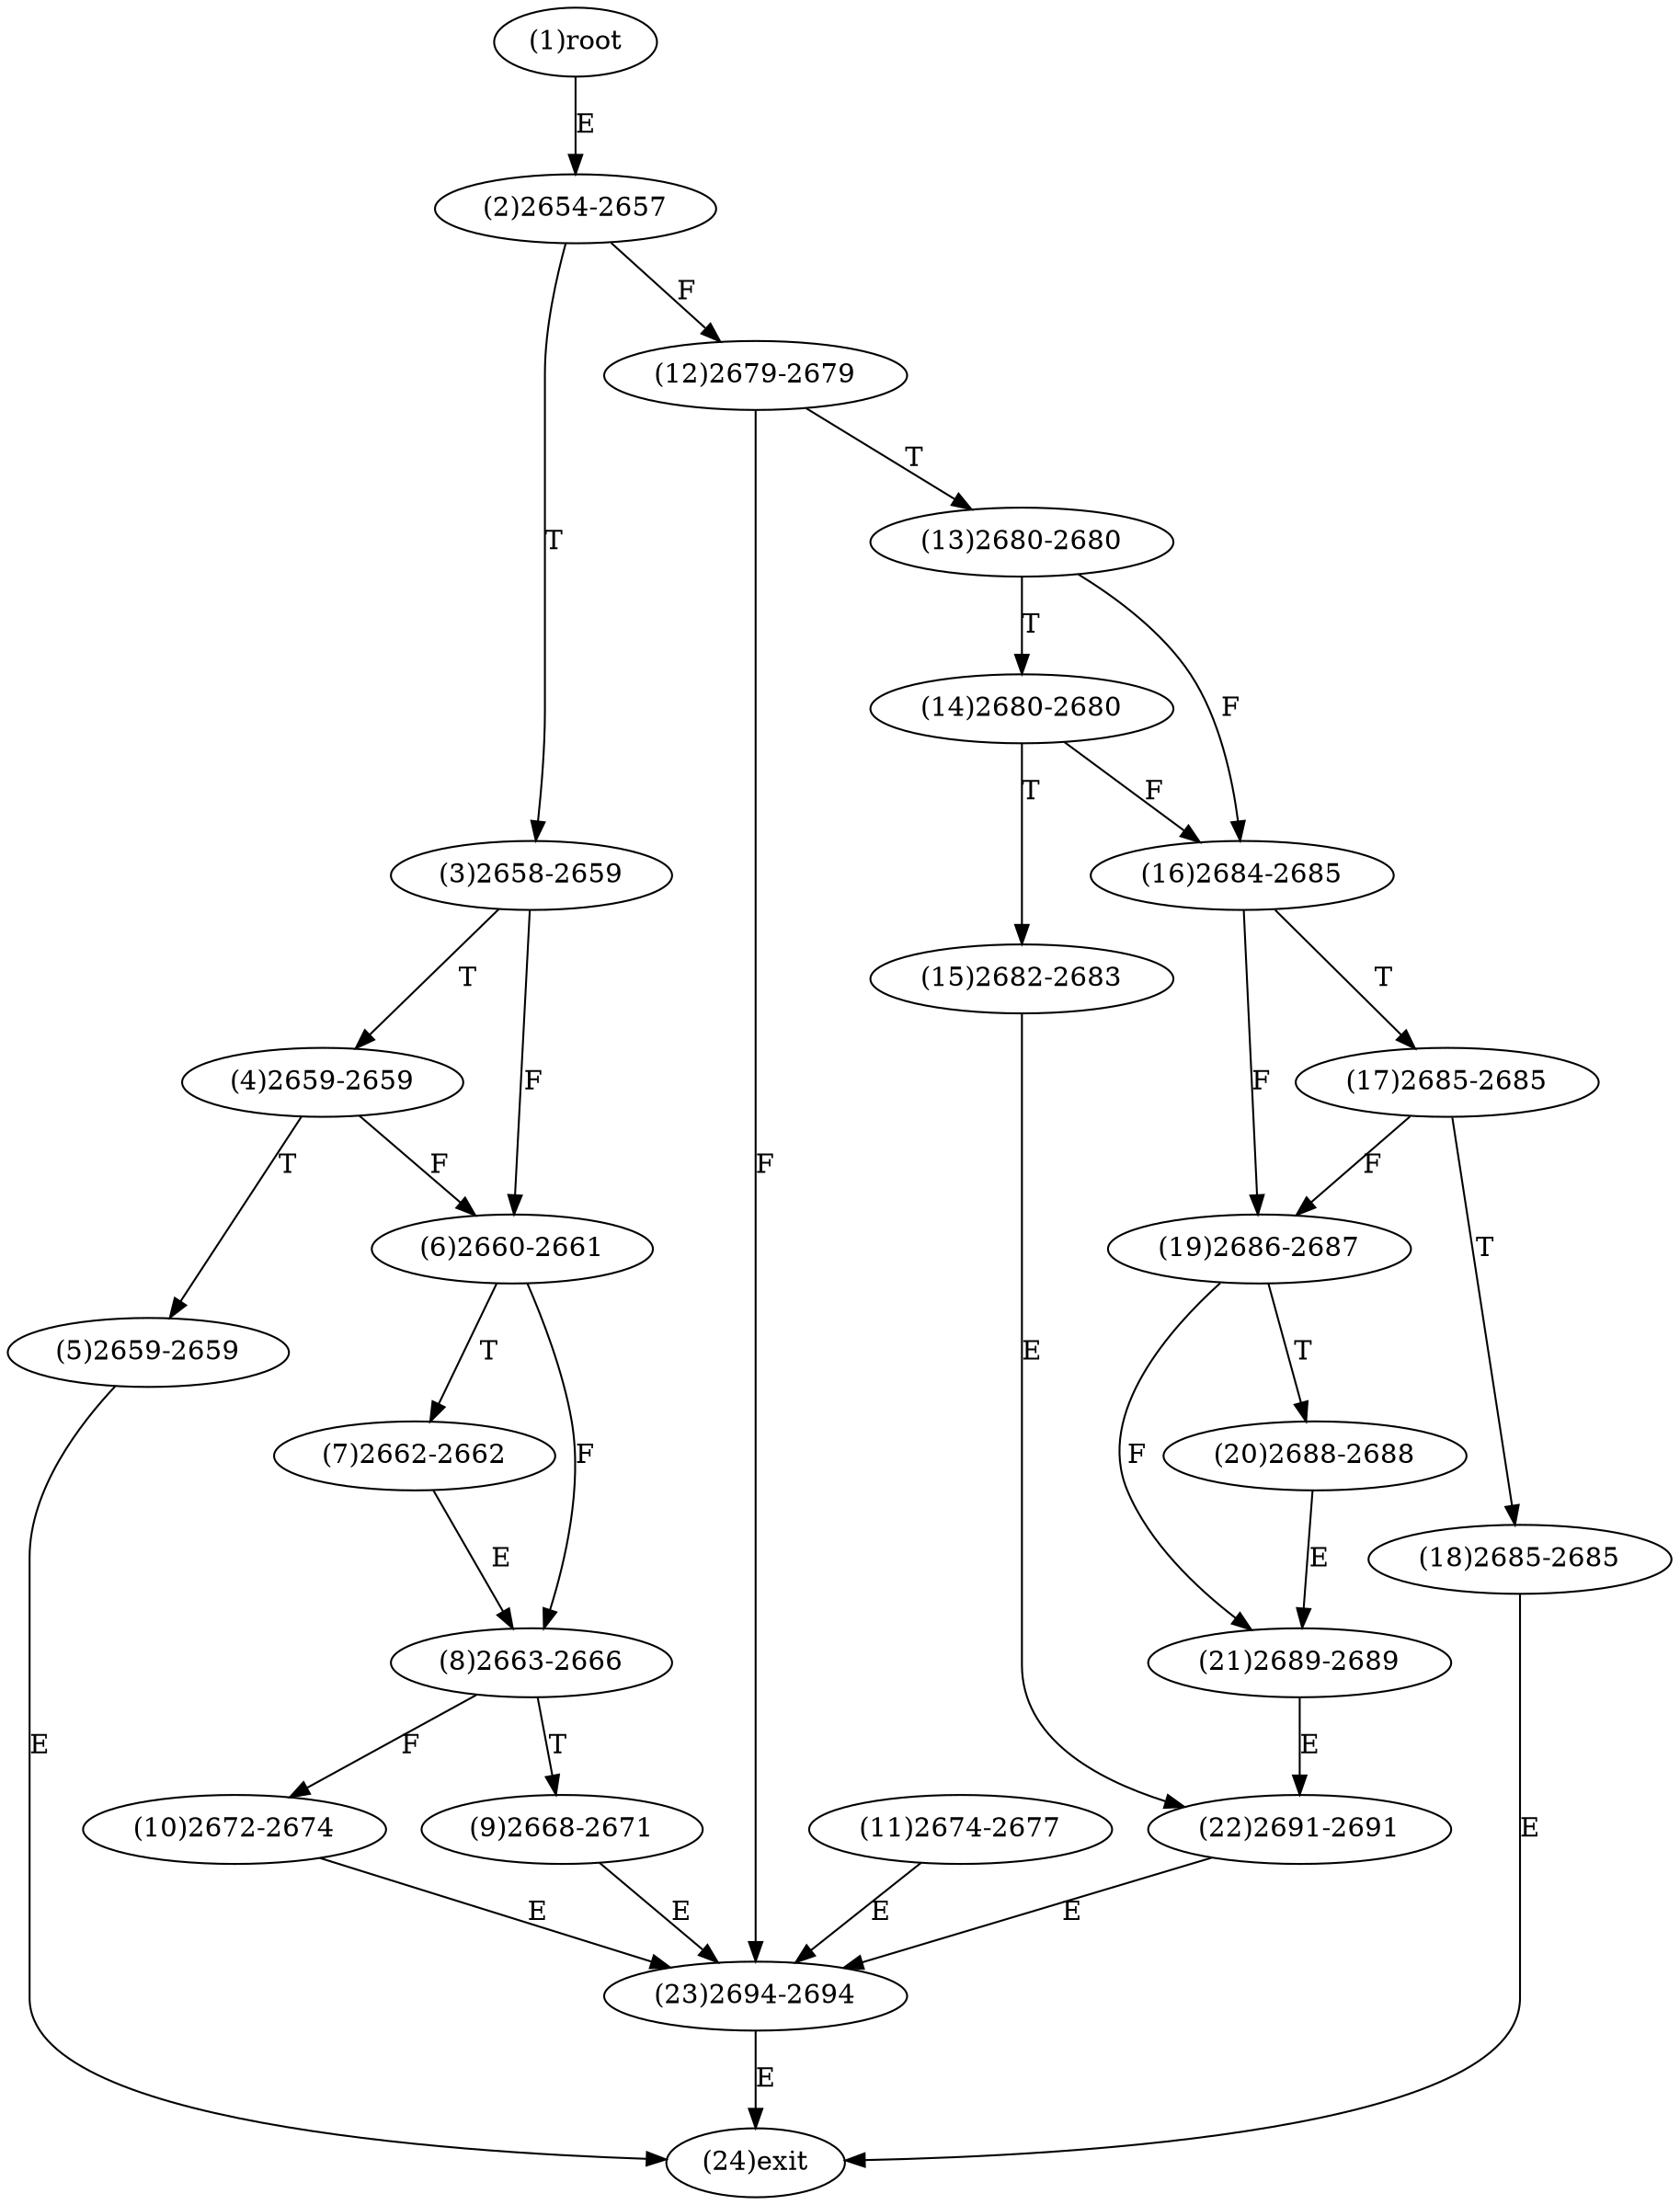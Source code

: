 digraph "" { 
1[ label="(1)root"];
2[ label="(2)2654-2657"];
3[ label="(3)2658-2659"];
4[ label="(4)2659-2659"];
5[ label="(5)2659-2659"];
6[ label="(6)2660-2661"];
7[ label="(7)2662-2662"];
8[ label="(8)2663-2666"];
9[ label="(9)2668-2671"];
10[ label="(10)2672-2674"];
11[ label="(11)2674-2677"];
12[ label="(12)2679-2679"];
13[ label="(13)2680-2680"];
14[ label="(14)2680-2680"];
15[ label="(15)2682-2683"];
17[ label="(17)2685-2685"];
16[ label="(16)2684-2685"];
19[ label="(19)2686-2687"];
18[ label="(18)2685-2685"];
21[ label="(21)2689-2689"];
20[ label="(20)2688-2688"];
23[ label="(23)2694-2694"];
22[ label="(22)2691-2691"];
24[ label="(24)exit"];
1->2[ label="E"];
2->12[ label="F"];
2->3[ label="T"];
3->6[ label="F"];
3->4[ label="T"];
4->6[ label="F"];
4->5[ label="T"];
5->24[ label="E"];
6->8[ label="F"];
6->7[ label="T"];
7->8[ label="E"];
8->10[ label="F"];
8->9[ label="T"];
9->23[ label="E"];
10->23[ label="E"];
11->23[ label="E"];
12->23[ label="F"];
12->13[ label="T"];
13->16[ label="F"];
13->14[ label="T"];
14->16[ label="F"];
14->15[ label="T"];
15->22[ label="E"];
16->19[ label="F"];
16->17[ label="T"];
17->19[ label="F"];
17->18[ label="T"];
18->24[ label="E"];
19->21[ label="F"];
19->20[ label="T"];
20->21[ label="E"];
21->22[ label="E"];
22->23[ label="E"];
23->24[ label="E"];
}